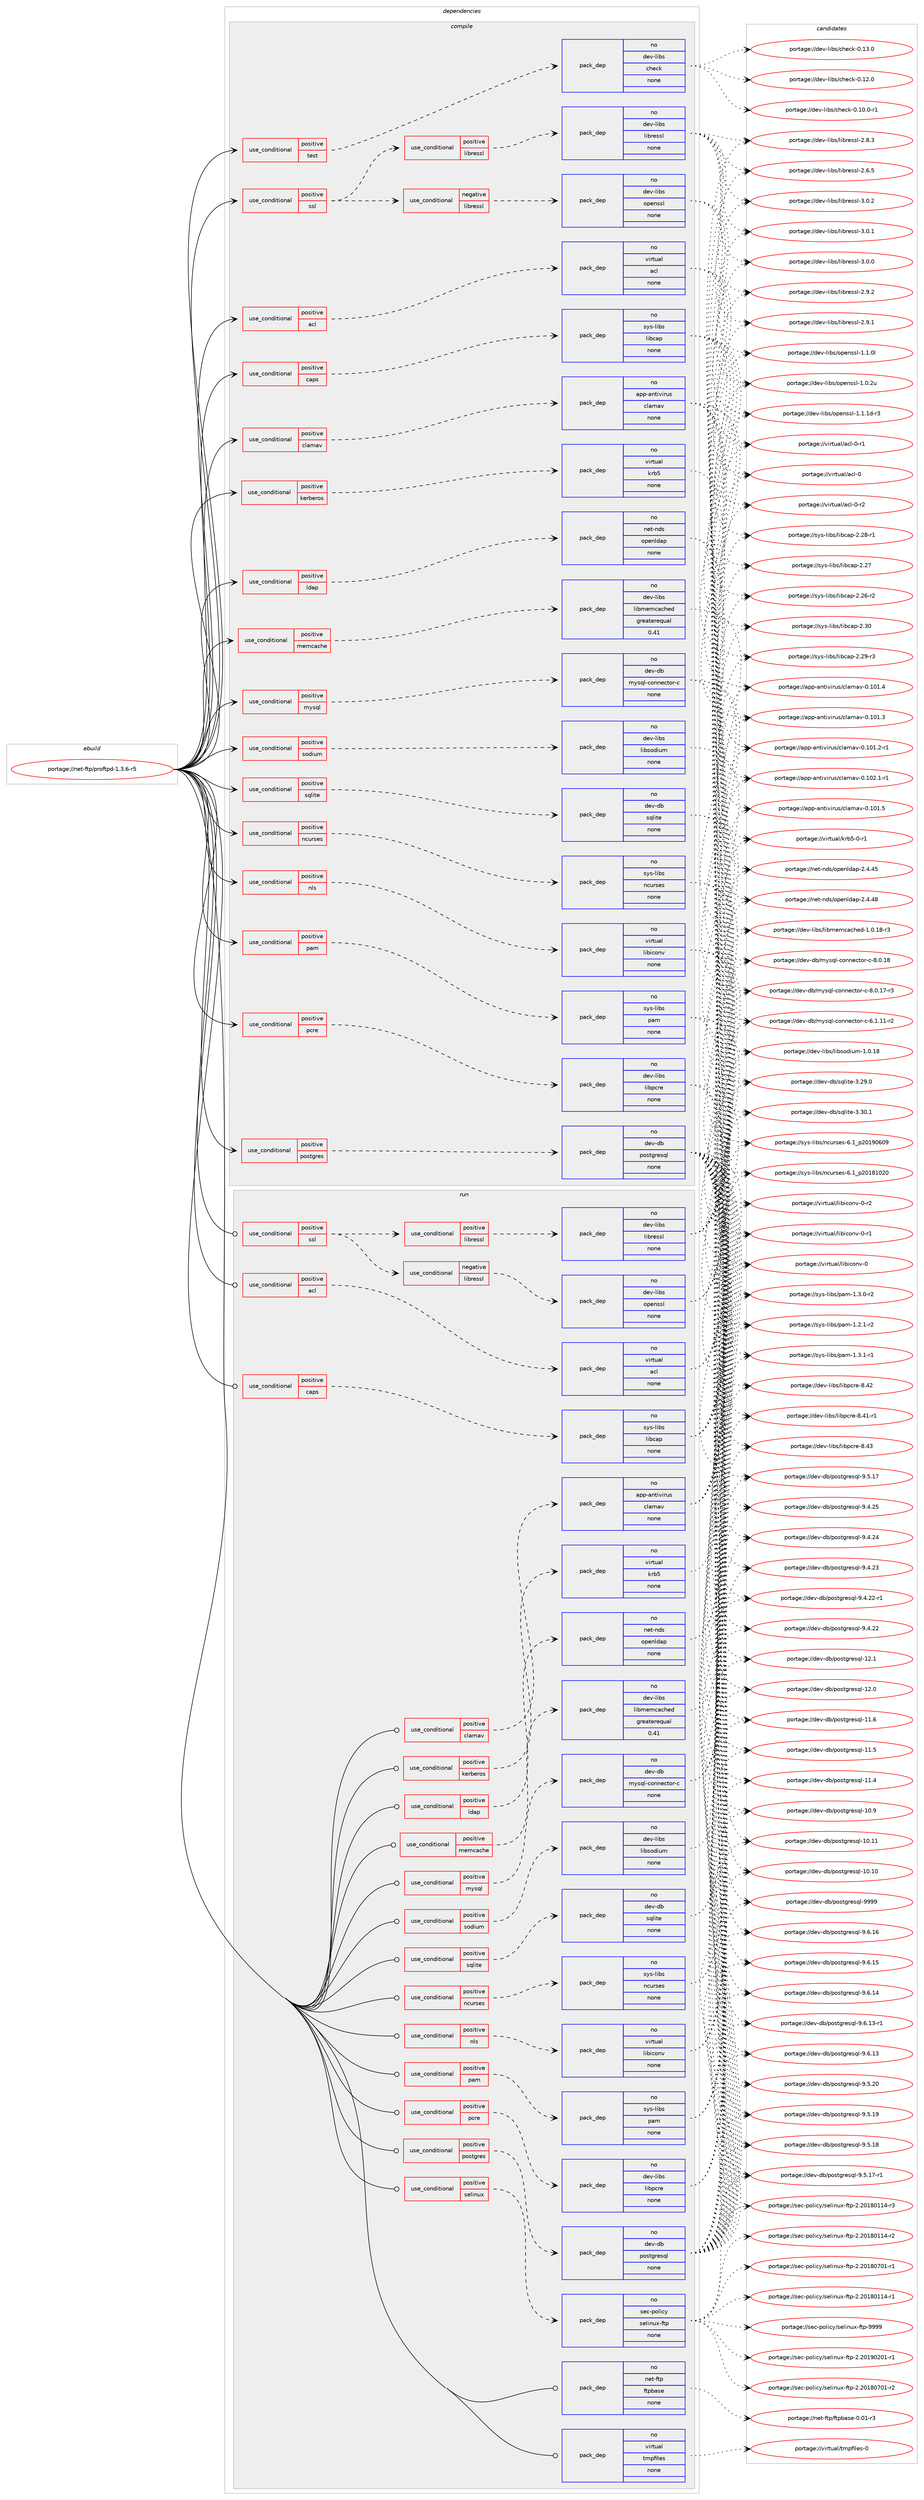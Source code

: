 digraph prolog {

# *************
# Graph options
# *************

newrank=true;
concentrate=true;
compound=true;
graph [rankdir=LR,fontname=Helvetica,fontsize=10,ranksep=1.5];#, ranksep=2.5, nodesep=0.2];
edge  [arrowhead=vee];
node  [fontname=Helvetica,fontsize=10];

# **********
# The ebuild
# **********

subgraph cluster_leftcol {
color=gray;
rank=same;
label=<<i>ebuild</i>>;
id [label="portage://net-ftp/proftpd-1.3.6-r5", color=red, width=4, href="../net-ftp/proftpd-1.3.6-r5.svg"];
}

# ****************
# The dependencies
# ****************

subgraph cluster_midcol {
color=gray;
label=<<i>dependencies</i>>;
subgraph cluster_compile {
fillcolor="#eeeeee";
style=filled;
label=<<i>compile</i>>;
subgraph cond32790 {
dependency156077 [label=<<TABLE BORDER="0" CELLBORDER="1" CELLSPACING="0" CELLPADDING="4"><TR><TD ROWSPAN="3" CELLPADDING="10">use_conditional</TD></TR><TR><TD>positive</TD></TR><TR><TD>acl</TD></TR></TABLE>>, shape=none, color=red];
subgraph pack120769 {
dependency156078 [label=<<TABLE BORDER="0" CELLBORDER="1" CELLSPACING="0" CELLPADDING="4" WIDTH="220"><TR><TD ROWSPAN="6" CELLPADDING="30">pack_dep</TD></TR><TR><TD WIDTH="110">no</TD></TR><TR><TD>virtual</TD></TR><TR><TD>acl</TD></TR><TR><TD>none</TD></TR><TR><TD></TD></TR></TABLE>>, shape=none, color=blue];
}
dependency156077:e -> dependency156078:w [weight=20,style="dashed",arrowhead="vee"];
}
id:e -> dependency156077:w [weight=20,style="solid",arrowhead="vee"];
subgraph cond32791 {
dependency156079 [label=<<TABLE BORDER="0" CELLBORDER="1" CELLSPACING="0" CELLPADDING="4"><TR><TD ROWSPAN="3" CELLPADDING="10">use_conditional</TD></TR><TR><TD>positive</TD></TR><TR><TD>caps</TD></TR></TABLE>>, shape=none, color=red];
subgraph pack120770 {
dependency156080 [label=<<TABLE BORDER="0" CELLBORDER="1" CELLSPACING="0" CELLPADDING="4" WIDTH="220"><TR><TD ROWSPAN="6" CELLPADDING="30">pack_dep</TD></TR><TR><TD WIDTH="110">no</TD></TR><TR><TD>sys-libs</TD></TR><TR><TD>libcap</TD></TR><TR><TD>none</TD></TR><TR><TD></TD></TR></TABLE>>, shape=none, color=blue];
}
dependency156079:e -> dependency156080:w [weight=20,style="dashed",arrowhead="vee"];
}
id:e -> dependency156079:w [weight=20,style="solid",arrowhead="vee"];
subgraph cond32792 {
dependency156081 [label=<<TABLE BORDER="0" CELLBORDER="1" CELLSPACING="0" CELLPADDING="4"><TR><TD ROWSPAN="3" CELLPADDING="10">use_conditional</TD></TR><TR><TD>positive</TD></TR><TR><TD>clamav</TD></TR></TABLE>>, shape=none, color=red];
subgraph pack120771 {
dependency156082 [label=<<TABLE BORDER="0" CELLBORDER="1" CELLSPACING="0" CELLPADDING="4" WIDTH="220"><TR><TD ROWSPAN="6" CELLPADDING="30">pack_dep</TD></TR><TR><TD WIDTH="110">no</TD></TR><TR><TD>app-antivirus</TD></TR><TR><TD>clamav</TD></TR><TR><TD>none</TD></TR><TR><TD></TD></TR></TABLE>>, shape=none, color=blue];
}
dependency156081:e -> dependency156082:w [weight=20,style="dashed",arrowhead="vee"];
}
id:e -> dependency156081:w [weight=20,style="solid",arrowhead="vee"];
subgraph cond32793 {
dependency156083 [label=<<TABLE BORDER="0" CELLBORDER="1" CELLSPACING="0" CELLPADDING="4"><TR><TD ROWSPAN="3" CELLPADDING="10">use_conditional</TD></TR><TR><TD>positive</TD></TR><TR><TD>kerberos</TD></TR></TABLE>>, shape=none, color=red];
subgraph pack120772 {
dependency156084 [label=<<TABLE BORDER="0" CELLBORDER="1" CELLSPACING="0" CELLPADDING="4" WIDTH="220"><TR><TD ROWSPAN="6" CELLPADDING="30">pack_dep</TD></TR><TR><TD WIDTH="110">no</TD></TR><TR><TD>virtual</TD></TR><TR><TD>krb5</TD></TR><TR><TD>none</TD></TR><TR><TD></TD></TR></TABLE>>, shape=none, color=blue];
}
dependency156083:e -> dependency156084:w [weight=20,style="dashed",arrowhead="vee"];
}
id:e -> dependency156083:w [weight=20,style="solid",arrowhead="vee"];
subgraph cond32794 {
dependency156085 [label=<<TABLE BORDER="0" CELLBORDER="1" CELLSPACING="0" CELLPADDING="4"><TR><TD ROWSPAN="3" CELLPADDING="10">use_conditional</TD></TR><TR><TD>positive</TD></TR><TR><TD>ldap</TD></TR></TABLE>>, shape=none, color=red];
subgraph pack120773 {
dependency156086 [label=<<TABLE BORDER="0" CELLBORDER="1" CELLSPACING="0" CELLPADDING="4" WIDTH="220"><TR><TD ROWSPAN="6" CELLPADDING="30">pack_dep</TD></TR><TR><TD WIDTH="110">no</TD></TR><TR><TD>net-nds</TD></TR><TR><TD>openldap</TD></TR><TR><TD>none</TD></TR><TR><TD></TD></TR></TABLE>>, shape=none, color=blue];
}
dependency156085:e -> dependency156086:w [weight=20,style="dashed",arrowhead="vee"];
}
id:e -> dependency156085:w [weight=20,style="solid",arrowhead="vee"];
subgraph cond32795 {
dependency156087 [label=<<TABLE BORDER="0" CELLBORDER="1" CELLSPACING="0" CELLPADDING="4"><TR><TD ROWSPAN="3" CELLPADDING="10">use_conditional</TD></TR><TR><TD>positive</TD></TR><TR><TD>memcache</TD></TR></TABLE>>, shape=none, color=red];
subgraph pack120774 {
dependency156088 [label=<<TABLE BORDER="0" CELLBORDER="1" CELLSPACING="0" CELLPADDING="4" WIDTH="220"><TR><TD ROWSPAN="6" CELLPADDING="30">pack_dep</TD></TR><TR><TD WIDTH="110">no</TD></TR><TR><TD>dev-libs</TD></TR><TR><TD>libmemcached</TD></TR><TR><TD>greaterequal</TD></TR><TR><TD>0.41</TD></TR></TABLE>>, shape=none, color=blue];
}
dependency156087:e -> dependency156088:w [weight=20,style="dashed",arrowhead="vee"];
}
id:e -> dependency156087:w [weight=20,style="solid",arrowhead="vee"];
subgraph cond32796 {
dependency156089 [label=<<TABLE BORDER="0" CELLBORDER="1" CELLSPACING="0" CELLPADDING="4"><TR><TD ROWSPAN="3" CELLPADDING="10">use_conditional</TD></TR><TR><TD>positive</TD></TR><TR><TD>mysql</TD></TR></TABLE>>, shape=none, color=red];
subgraph pack120775 {
dependency156090 [label=<<TABLE BORDER="0" CELLBORDER="1" CELLSPACING="0" CELLPADDING="4" WIDTH="220"><TR><TD ROWSPAN="6" CELLPADDING="30">pack_dep</TD></TR><TR><TD WIDTH="110">no</TD></TR><TR><TD>dev-db</TD></TR><TR><TD>mysql-connector-c</TD></TR><TR><TD>none</TD></TR><TR><TD></TD></TR></TABLE>>, shape=none, color=blue];
}
dependency156089:e -> dependency156090:w [weight=20,style="dashed",arrowhead="vee"];
}
id:e -> dependency156089:w [weight=20,style="solid",arrowhead="vee"];
subgraph cond32797 {
dependency156091 [label=<<TABLE BORDER="0" CELLBORDER="1" CELLSPACING="0" CELLPADDING="4"><TR><TD ROWSPAN="3" CELLPADDING="10">use_conditional</TD></TR><TR><TD>positive</TD></TR><TR><TD>ncurses</TD></TR></TABLE>>, shape=none, color=red];
subgraph pack120776 {
dependency156092 [label=<<TABLE BORDER="0" CELLBORDER="1" CELLSPACING="0" CELLPADDING="4" WIDTH="220"><TR><TD ROWSPAN="6" CELLPADDING="30">pack_dep</TD></TR><TR><TD WIDTH="110">no</TD></TR><TR><TD>sys-libs</TD></TR><TR><TD>ncurses</TD></TR><TR><TD>none</TD></TR><TR><TD></TD></TR></TABLE>>, shape=none, color=blue];
}
dependency156091:e -> dependency156092:w [weight=20,style="dashed",arrowhead="vee"];
}
id:e -> dependency156091:w [weight=20,style="solid",arrowhead="vee"];
subgraph cond32798 {
dependency156093 [label=<<TABLE BORDER="0" CELLBORDER="1" CELLSPACING="0" CELLPADDING="4"><TR><TD ROWSPAN="3" CELLPADDING="10">use_conditional</TD></TR><TR><TD>positive</TD></TR><TR><TD>nls</TD></TR></TABLE>>, shape=none, color=red];
subgraph pack120777 {
dependency156094 [label=<<TABLE BORDER="0" CELLBORDER="1" CELLSPACING="0" CELLPADDING="4" WIDTH="220"><TR><TD ROWSPAN="6" CELLPADDING="30">pack_dep</TD></TR><TR><TD WIDTH="110">no</TD></TR><TR><TD>virtual</TD></TR><TR><TD>libiconv</TD></TR><TR><TD>none</TD></TR><TR><TD></TD></TR></TABLE>>, shape=none, color=blue];
}
dependency156093:e -> dependency156094:w [weight=20,style="dashed",arrowhead="vee"];
}
id:e -> dependency156093:w [weight=20,style="solid",arrowhead="vee"];
subgraph cond32799 {
dependency156095 [label=<<TABLE BORDER="0" CELLBORDER="1" CELLSPACING="0" CELLPADDING="4"><TR><TD ROWSPAN="3" CELLPADDING="10">use_conditional</TD></TR><TR><TD>positive</TD></TR><TR><TD>pam</TD></TR></TABLE>>, shape=none, color=red];
subgraph pack120778 {
dependency156096 [label=<<TABLE BORDER="0" CELLBORDER="1" CELLSPACING="0" CELLPADDING="4" WIDTH="220"><TR><TD ROWSPAN="6" CELLPADDING="30">pack_dep</TD></TR><TR><TD WIDTH="110">no</TD></TR><TR><TD>sys-libs</TD></TR><TR><TD>pam</TD></TR><TR><TD>none</TD></TR><TR><TD></TD></TR></TABLE>>, shape=none, color=blue];
}
dependency156095:e -> dependency156096:w [weight=20,style="dashed",arrowhead="vee"];
}
id:e -> dependency156095:w [weight=20,style="solid",arrowhead="vee"];
subgraph cond32800 {
dependency156097 [label=<<TABLE BORDER="0" CELLBORDER="1" CELLSPACING="0" CELLPADDING="4"><TR><TD ROWSPAN="3" CELLPADDING="10">use_conditional</TD></TR><TR><TD>positive</TD></TR><TR><TD>pcre</TD></TR></TABLE>>, shape=none, color=red];
subgraph pack120779 {
dependency156098 [label=<<TABLE BORDER="0" CELLBORDER="1" CELLSPACING="0" CELLPADDING="4" WIDTH="220"><TR><TD ROWSPAN="6" CELLPADDING="30">pack_dep</TD></TR><TR><TD WIDTH="110">no</TD></TR><TR><TD>dev-libs</TD></TR><TR><TD>libpcre</TD></TR><TR><TD>none</TD></TR><TR><TD></TD></TR></TABLE>>, shape=none, color=blue];
}
dependency156097:e -> dependency156098:w [weight=20,style="dashed",arrowhead="vee"];
}
id:e -> dependency156097:w [weight=20,style="solid",arrowhead="vee"];
subgraph cond32801 {
dependency156099 [label=<<TABLE BORDER="0" CELLBORDER="1" CELLSPACING="0" CELLPADDING="4"><TR><TD ROWSPAN="3" CELLPADDING="10">use_conditional</TD></TR><TR><TD>positive</TD></TR><TR><TD>postgres</TD></TR></TABLE>>, shape=none, color=red];
subgraph pack120780 {
dependency156100 [label=<<TABLE BORDER="0" CELLBORDER="1" CELLSPACING="0" CELLPADDING="4" WIDTH="220"><TR><TD ROWSPAN="6" CELLPADDING="30">pack_dep</TD></TR><TR><TD WIDTH="110">no</TD></TR><TR><TD>dev-db</TD></TR><TR><TD>postgresql</TD></TR><TR><TD>none</TD></TR><TR><TD></TD></TR></TABLE>>, shape=none, color=blue];
}
dependency156099:e -> dependency156100:w [weight=20,style="dashed",arrowhead="vee"];
}
id:e -> dependency156099:w [weight=20,style="solid",arrowhead="vee"];
subgraph cond32802 {
dependency156101 [label=<<TABLE BORDER="0" CELLBORDER="1" CELLSPACING="0" CELLPADDING="4"><TR><TD ROWSPAN="3" CELLPADDING="10">use_conditional</TD></TR><TR><TD>positive</TD></TR><TR><TD>sodium</TD></TR></TABLE>>, shape=none, color=red];
subgraph pack120781 {
dependency156102 [label=<<TABLE BORDER="0" CELLBORDER="1" CELLSPACING="0" CELLPADDING="4" WIDTH="220"><TR><TD ROWSPAN="6" CELLPADDING="30">pack_dep</TD></TR><TR><TD WIDTH="110">no</TD></TR><TR><TD>dev-libs</TD></TR><TR><TD>libsodium</TD></TR><TR><TD>none</TD></TR><TR><TD></TD></TR></TABLE>>, shape=none, color=blue];
}
dependency156101:e -> dependency156102:w [weight=20,style="dashed",arrowhead="vee"];
}
id:e -> dependency156101:w [weight=20,style="solid",arrowhead="vee"];
subgraph cond32803 {
dependency156103 [label=<<TABLE BORDER="0" CELLBORDER="1" CELLSPACING="0" CELLPADDING="4"><TR><TD ROWSPAN="3" CELLPADDING="10">use_conditional</TD></TR><TR><TD>positive</TD></TR><TR><TD>sqlite</TD></TR></TABLE>>, shape=none, color=red];
subgraph pack120782 {
dependency156104 [label=<<TABLE BORDER="0" CELLBORDER="1" CELLSPACING="0" CELLPADDING="4" WIDTH="220"><TR><TD ROWSPAN="6" CELLPADDING="30">pack_dep</TD></TR><TR><TD WIDTH="110">no</TD></TR><TR><TD>dev-db</TD></TR><TR><TD>sqlite</TD></TR><TR><TD>none</TD></TR><TR><TD></TD></TR></TABLE>>, shape=none, color=blue];
}
dependency156103:e -> dependency156104:w [weight=20,style="dashed",arrowhead="vee"];
}
id:e -> dependency156103:w [weight=20,style="solid",arrowhead="vee"];
subgraph cond32804 {
dependency156105 [label=<<TABLE BORDER="0" CELLBORDER="1" CELLSPACING="0" CELLPADDING="4"><TR><TD ROWSPAN="3" CELLPADDING="10">use_conditional</TD></TR><TR><TD>positive</TD></TR><TR><TD>ssl</TD></TR></TABLE>>, shape=none, color=red];
subgraph cond32805 {
dependency156106 [label=<<TABLE BORDER="0" CELLBORDER="1" CELLSPACING="0" CELLPADDING="4"><TR><TD ROWSPAN="3" CELLPADDING="10">use_conditional</TD></TR><TR><TD>negative</TD></TR><TR><TD>libressl</TD></TR></TABLE>>, shape=none, color=red];
subgraph pack120783 {
dependency156107 [label=<<TABLE BORDER="0" CELLBORDER="1" CELLSPACING="0" CELLPADDING="4" WIDTH="220"><TR><TD ROWSPAN="6" CELLPADDING="30">pack_dep</TD></TR><TR><TD WIDTH="110">no</TD></TR><TR><TD>dev-libs</TD></TR><TR><TD>openssl</TD></TR><TR><TD>none</TD></TR><TR><TD></TD></TR></TABLE>>, shape=none, color=blue];
}
dependency156106:e -> dependency156107:w [weight=20,style="dashed",arrowhead="vee"];
}
dependency156105:e -> dependency156106:w [weight=20,style="dashed",arrowhead="vee"];
subgraph cond32806 {
dependency156108 [label=<<TABLE BORDER="0" CELLBORDER="1" CELLSPACING="0" CELLPADDING="4"><TR><TD ROWSPAN="3" CELLPADDING="10">use_conditional</TD></TR><TR><TD>positive</TD></TR><TR><TD>libressl</TD></TR></TABLE>>, shape=none, color=red];
subgraph pack120784 {
dependency156109 [label=<<TABLE BORDER="0" CELLBORDER="1" CELLSPACING="0" CELLPADDING="4" WIDTH="220"><TR><TD ROWSPAN="6" CELLPADDING="30">pack_dep</TD></TR><TR><TD WIDTH="110">no</TD></TR><TR><TD>dev-libs</TD></TR><TR><TD>libressl</TD></TR><TR><TD>none</TD></TR><TR><TD></TD></TR></TABLE>>, shape=none, color=blue];
}
dependency156108:e -> dependency156109:w [weight=20,style="dashed",arrowhead="vee"];
}
dependency156105:e -> dependency156108:w [weight=20,style="dashed",arrowhead="vee"];
}
id:e -> dependency156105:w [weight=20,style="solid",arrowhead="vee"];
subgraph cond32807 {
dependency156110 [label=<<TABLE BORDER="0" CELLBORDER="1" CELLSPACING="0" CELLPADDING="4"><TR><TD ROWSPAN="3" CELLPADDING="10">use_conditional</TD></TR><TR><TD>positive</TD></TR><TR><TD>test</TD></TR></TABLE>>, shape=none, color=red];
subgraph pack120785 {
dependency156111 [label=<<TABLE BORDER="0" CELLBORDER="1" CELLSPACING="0" CELLPADDING="4" WIDTH="220"><TR><TD ROWSPAN="6" CELLPADDING="30">pack_dep</TD></TR><TR><TD WIDTH="110">no</TD></TR><TR><TD>dev-libs</TD></TR><TR><TD>check</TD></TR><TR><TD>none</TD></TR><TR><TD></TD></TR></TABLE>>, shape=none, color=blue];
}
dependency156110:e -> dependency156111:w [weight=20,style="dashed",arrowhead="vee"];
}
id:e -> dependency156110:w [weight=20,style="solid",arrowhead="vee"];
}
subgraph cluster_compileandrun {
fillcolor="#eeeeee";
style=filled;
label=<<i>compile and run</i>>;
}
subgraph cluster_run {
fillcolor="#eeeeee";
style=filled;
label=<<i>run</i>>;
subgraph cond32808 {
dependency156112 [label=<<TABLE BORDER="0" CELLBORDER="1" CELLSPACING="0" CELLPADDING="4"><TR><TD ROWSPAN="3" CELLPADDING="10">use_conditional</TD></TR><TR><TD>positive</TD></TR><TR><TD>acl</TD></TR></TABLE>>, shape=none, color=red];
subgraph pack120786 {
dependency156113 [label=<<TABLE BORDER="0" CELLBORDER="1" CELLSPACING="0" CELLPADDING="4" WIDTH="220"><TR><TD ROWSPAN="6" CELLPADDING="30">pack_dep</TD></TR><TR><TD WIDTH="110">no</TD></TR><TR><TD>virtual</TD></TR><TR><TD>acl</TD></TR><TR><TD>none</TD></TR><TR><TD></TD></TR></TABLE>>, shape=none, color=blue];
}
dependency156112:e -> dependency156113:w [weight=20,style="dashed",arrowhead="vee"];
}
id:e -> dependency156112:w [weight=20,style="solid",arrowhead="odot"];
subgraph cond32809 {
dependency156114 [label=<<TABLE BORDER="0" CELLBORDER="1" CELLSPACING="0" CELLPADDING="4"><TR><TD ROWSPAN="3" CELLPADDING="10">use_conditional</TD></TR><TR><TD>positive</TD></TR><TR><TD>caps</TD></TR></TABLE>>, shape=none, color=red];
subgraph pack120787 {
dependency156115 [label=<<TABLE BORDER="0" CELLBORDER="1" CELLSPACING="0" CELLPADDING="4" WIDTH="220"><TR><TD ROWSPAN="6" CELLPADDING="30">pack_dep</TD></TR><TR><TD WIDTH="110">no</TD></TR><TR><TD>sys-libs</TD></TR><TR><TD>libcap</TD></TR><TR><TD>none</TD></TR><TR><TD></TD></TR></TABLE>>, shape=none, color=blue];
}
dependency156114:e -> dependency156115:w [weight=20,style="dashed",arrowhead="vee"];
}
id:e -> dependency156114:w [weight=20,style="solid",arrowhead="odot"];
subgraph cond32810 {
dependency156116 [label=<<TABLE BORDER="0" CELLBORDER="1" CELLSPACING="0" CELLPADDING="4"><TR><TD ROWSPAN="3" CELLPADDING="10">use_conditional</TD></TR><TR><TD>positive</TD></TR><TR><TD>clamav</TD></TR></TABLE>>, shape=none, color=red];
subgraph pack120788 {
dependency156117 [label=<<TABLE BORDER="0" CELLBORDER="1" CELLSPACING="0" CELLPADDING="4" WIDTH="220"><TR><TD ROWSPAN="6" CELLPADDING="30">pack_dep</TD></TR><TR><TD WIDTH="110">no</TD></TR><TR><TD>app-antivirus</TD></TR><TR><TD>clamav</TD></TR><TR><TD>none</TD></TR><TR><TD></TD></TR></TABLE>>, shape=none, color=blue];
}
dependency156116:e -> dependency156117:w [weight=20,style="dashed",arrowhead="vee"];
}
id:e -> dependency156116:w [weight=20,style="solid",arrowhead="odot"];
subgraph cond32811 {
dependency156118 [label=<<TABLE BORDER="0" CELLBORDER="1" CELLSPACING="0" CELLPADDING="4"><TR><TD ROWSPAN="3" CELLPADDING="10">use_conditional</TD></TR><TR><TD>positive</TD></TR><TR><TD>kerberos</TD></TR></TABLE>>, shape=none, color=red];
subgraph pack120789 {
dependency156119 [label=<<TABLE BORDER="0" CELLBORDER="1" CELLSPACING="0" CELLPADDING="4" WIDTH="220"><TR><TD ROWSPAN="6" CELLPADDING="30">pack_dep</TD></TR><TR><TD WIDTH="110">no</TD></TR><TR><TD>virtual</TD></TR><TR><TD>krb5</TD></TR><TR><TD>none</TD></TR><TR><TD></TD></TR></TABLE>>, shape=none, color=blue];
}
dependency156118:e -> dependency156119:w [weight=20,style="dashed",arrowhead="vee"];
}
id:e -> dependency156118:w [weight=20,style="solid",arrowhead="odot"];
subgraph cond32812 {
dependency156120 [label=<<TABLE BORDER="0" CELLBORDER="1" CELLSPACING="0" CELLPADDING="4"><TR><TD ROWSPAN="3" CELLPADDING="10">use_conditional</TD></TR><TR><TD>positive</TD></TR><TR><TD>ldap</TD></TR></TABLE>>, shape=none, color=red];
subgraph pack120790 {
dependency156121 [label=<<TABLE BORDER="0" CELLBORDER="1" CELLSPACING="0" CELLPADDING="4" WIDTH="220"><TR><TD ROWSPAN="6" CELLPADDING="30">pack_dep</TD></TR><TR><TD WIDTH="110">no</TD></TR><TR><TD>net-nds</TD></TR><TR><TD>openldap</TD></TR><TR><TD>none</TD></TR><TR><TD></TD></TR></TABLE>>, shape=none, color=blue];
}
dependency156120:e -> dependency156121:w [weight=20,style="dashed",arrowhead="vee"];
}
id:e -> dependency156120:w [weight=20,style="solid",arrowhead="odot"];
subgraph cond32813 {
dependency156122 [label=<<TABLE BORDER="0" CELLBORDER="1" CELLSPACING="0" CELLPADDING="4"><TR><TD ROWSPAN="3" CELLPADDING="10">use_conditional</TD></TR><TR><TD>positive</TD></TR><TR><TD>memcache</TD></TR></TABLE>>, shape=none, color=red];
subgraph pack120791 {
dependency156123 [label=<<TABLE BORDER="0" CELLBORDER="1" CELLSPACING="0" CELLPADDING="4" WIDTH="220"><TR><TD ROWSPAN="6" CELLPADDING="30">pack_dep</TD></TR><TR><TD WIDTH="110">no</TD></TR><TR><TD>dev-libs</TD></TR><TR><TD>libmemcached</TD></TR><TR><TD>greaterequal</TD></TR><TR><TD>0.41</TD></TR></TABLE>>, shape=none, color=blue];
}
dependency156122:e -> dependency156123:w [weight=20,style="dashed",arrowhead="vee"];
}
id:e -> dependency156122:w [weight=20,style="solid",arrowhead="odot"];
subgraph cond32814 {
dependency156124 [label=<<TABLE BORDER="0" CELLBORDER="1" CELLSPACING="0" CELLPADDING="4"><TR><TD ROWSPAN="3" CELLPADDING="10">use_conditional</TD></TR><TR><TD>positive</TD></TR><TR><TD>mysql</TD></TR></TABLE>>, shape=none, color=red];
subgraph pack120792 {
dependency156125 [label=<<TABLE BORDER="0" CELLBORDER="1" CELLSPACING="0" CELLPADDING="4" WIDTH="220"><TR><TD ROWSPAN="6" CELLPADDING="30">pack_dep</TD></TR><TR><TD WIDTH="110">no</TD></TR><TR><TD>dev-db</TD></TR><TR><TD>mysql-connector-c</TD></TR><TR><TD>none</TD></TR><TR><TD></TD></TR></TABLE>>, shape=none, color=blue];
}
dependency156124:e -> dependency156125:w [weight=20,style="dashed",arrowhead="vee"];
}
id:e -> dependency156124:w [weight=20,style="solid",arrowhead="odot"];
subgraph cond32815 {
dependency156126 [label=<<TABLE BORDER="0" CELLBORDER="1" CELLSPACING="0" CELLPADDING="4"><TR><TD ROWSPAN="3" CELLPADDING="10">use_conditional</TD></TR><TR><TD>positive</TD></TR><TR><TD>ncurses</TD></TR></TABLE>>, shape=none, color=red];
subgraph pack120793 {
dependency156127 [label=<<TABLE BORDER="0" CELLBORDER="1" CELLSPACING="0" CELLPADDING="4" WIDTH="220"><TR><TD ROWSPAN="6" CELLPADDING="30">pack_dep</TD></TR><TR><TD WIDTH="110">no</TD></TR><TR><TD>sys-libs</TD></TR><TR><TD>ncurses</TD></TR><TR><TD>none</TD></TR><TR><TD></TD></TR></TABLE>>, shape=none, color=blue];
}
dependency156126:e -> dependency156127:w [weight=20,style="dashed",arrowhead="vee"];
}
id:e -> dependency156126:w [weight=20,style="solid",arrowhead="odot"];
subgraph cond32816 {
dependency156128 [label=<<TABLE BORDER="0" CELLBORDER="1" CELLSPACING="0" CELLPADDING="4"><TR><TD ROWSPAN="3" CELLPADDING="10">use_conditional</TD></TR><TR><TD>positive</TD></TR><TR><TD>nls</TD></TR></TABLE>>, shape=none, color=red];
subgraph pack120794 {
dependency156129 [label=<<TABLE BORDER="0" CELLBORDER="1" CELLSPACING="0" CELLPADDING="4" WIDTH="220"><TR><TD ROWSPAN="6" CELLPADDING="30">pack_dep</TD></TR><TR><TD WIDTH="110">no</TD></TR><TR><TD>virtual</TD></TR><TR><TD>libiconv</TD></TR><TR><TD>none</TD></TR><TR><TD></TD></TR></TABLE>>, shape=none, color=blue];
}
dependency156128:e -> dependency156129:w [weight=20,style="dashed",arrowhead="vee"];
}
id:e -> dependency156128:w [weight=20,style="solid",arrowhead="odot"];
subgraph cond32817 {
dependency156130 [label=<<TABLE BORDER="0" CELLBORDER="1" CELLSPACING="0" CELLPADDING="4"><TR><TD ROWSPAN="3" CELLPADDING="10">use_conditional</TD></TR><TR><TD>positive</TD></TR><TR><TD>pam</TD></TR></TABLE>>, shape=none, color=red];
subgraph pack120795 {
dependency156131 [label=<<TABLE BORDER="0" CELLBORDER="1" CELLSPACING="0" CELLPADDING="4" WIDTH="220"><TR><TD ROWSPAN="6" CELLPADDING="30">pack_dep</TD></TR><TR><TD WIDTH="110">no</TD></TR><TR><TD>sys-libs</TD></TR><TR><TD>pam</TD></TR><TR><TD>none</TD></TR><TR><TD></TD></TR></TABLE>>, shape=none, color=blue];
}
dependency156130:e -> dependency156131:w [weight=20,style="dashed",arrowhead="vee"];
}
id:e -> dependency156130:w [weight=20,style="solid",arrowhead="odot"];
subgraph cond32818 {
dependency156132 [label=<<TABLE BORDER="0" CELLBORDER="1" CELLSPACING="0" CELLPADDING="4"><TR><TD ROWSPAN="3" CELLPADDING="10">use_conditional</TD></TR><TR><TD>positive</TD></TR><TR><TD>pcre</TD></TR></TABLE>>, shape=none, color=red];
subgraph pack120796 {
dependency156133 [label=<<TABLE BORDER="0" CELLBORDER="1" CELLSPACING="0" CELLPADDING="4" WIDTH="220"><TR><TD ROWSPAN="6" CELLPADDING="30">pack_dep</TD></TR><TR><TD WIDTH="110">no</TD></TR><TR><TD>dev-libs</TD></TR><TR><TD>libpcre</TD></TR><TR><TD>none</TD></TR><TR><TD></TD></TR></TABLE>>, shape=none, color=blue];
}
dependency156132:e -> dependency156133:w [weight=20,style="dashed",arrowhead="vee"];
}
id:e -> dependency156132:w [weight=20,style="solid",arrowhead="odot"];
subgraph cond32819 {
dependency156134 [label=<<TABLE BORDER="0" CELLBORDER="1" CELLSPACING="0" CELLPADDING="4"><TR><TD ROWSPAN="3" CELLPADDING="10">use_conditional</TD></TR><TR><TD>positive</TD></TR><TR><TD>postgres</TD></TR></TABLE>>, shape=none, color=red];
subgraph pack120797 {
dependency156135 [label=<<TABLE BORDER="0" CELLBORDER="1" CELLSPACING="0" CELLPADDING="4" WIDTH="220"><TR><TD ROWSPAN="6" CELLPADDING="30">pack_dep</TD></TR><TR><TD WIDTH="110">no</TD></TR><TR><TD>dev-db</TD></TR><TR><TD>postgresql</TD></TR><TR><TD>none</TD></TR><TR><TD></TD></TR></TABLE>>, shape=none, color=blue];
}
dependency156134:e -> dependency156135:w [weight=20,style="dashed",arrowhead="vee"];
}
id:e -> dependency156134:w [weight=20,style="solid",arrowhead="odot"];
subgraph cond32820 {
dependency156136 [label=<<TABLE BORDER="0" CELLBORDER="1" CELLSPACING="0" CELLPADDING="4"><TR><TD ROWSPAN="3" CELLPADDING="10">use_conditional</TD></TR><TR><TD>positive</TD></TR><TR><TD>selinux</TD></TR></TABLE>>, shape=none, color=red];
subgraph pack120798 {
dependency156137 [label=<<TABLE BORDER="0" CELLBORDER="1" CELLSPACING="0" CELLPADDING="4" WIDTH="220"><TR><TD ROWSPAN="6" CELLPADDING="30">pack_dep</TD></TR><TR><TD WIDTH="110">no</TD></TR><TR><TD>sec-policy</TD></TR><TR><TD>selinux-ftp</TD></TR><TR><TD>none</TD></TR><TR><TD></TD></TR></TABLE>>, shape=none, color=blue];
}
dependency156136:e -> dependency156137:w [weight=20,style="dashed",arrowhead="vee"];
}
id:e -> dependency156136:w [weight=20,style="solid",arrowhead="odot"];
subgraph cond32821 {
dependency156138 [label=<<TABLE BORDER="0" CELLBORDER="1" CELLSPACING="0" CELLPADDING="4"><TR><TD ROWSPAN="3" CELLPADDING="10">use_conditional</TD></TR><TR><TD>positive</TD></TR><TR><TD>sodium</TD></TR></TABLE>>, shape=none, color=red];
subgraph pack120799 {
dependency156139 [label=<<TABLE BORDER="0" CELLBORDER="1" CELLSPACING="0" CELLPADDING="4" WIDTH="220"><TR><TD ROWSPAN="6" CELLPADDING="30">pack_dep</TD></TR><TR><TD WIDTH="110">no</TD></TR><TR><TD>dev-libs</TD></TR><TR><TD>libsodium</TD></TR><TR><TD>none</TD></TR><TR><TD></TD></TR></TABLE>>, shape=none, color=blue];
}
dependency156138:e -> dependency156139:w [weight=20,style="dashed",arrowhead="vee"];
}
id:e -> dependency156138:w [weight=20,style="solid",arrowhead="odot"];
subgraph cond32822 {
dependency156140 [label=<<TABLE BORDER="0" CELLBORDER="1" CELLSPACING="0" CELLPADDING="4"><TR><TD ROWSPAN="3" CELLPADDING="10">use_conditional</TD></TR><TR><TD>positive</TD></TR><TR><TD>sqlite</TD></TR></TABLE>>, shape=none, color=red];
subgraph pack120800 {
dependency156141 [label=<<TABLE BORDER="0" CELLBORDER="1" CELLSPACING="0" CELLPADDING="4" WIDTH="220"><TR><TD ROWSPAN="6" CELLPADDING="30">pack_dep</TD></TR><TR><TD WIDTH="110">no</TD></TR><TR><TD>dev-db</TD></TR><TR><TD>sqlite</TD></TR><TR><TD>none</TD></TR><TR><TD></TD></TR></TABLE>>, shape=none, color=blue];
}
dependency156140:e -> dependency156141:w [weight=20,style="dashed",arrowhead="vee"];
}
id:e -> dependency156140:w [weight=20,style="solid",arrowhead="odot"];
subgraph cond32823 {
dependency156142 [label=<<TABLE BORDER="0" CELLBORDER="1" CELLSPACING="0" CELLPADDING="4"><TR><TD ROWSPAN="3" CELLPADDING="10">use_conditional</TD></TR><TR><TD>positive</TD></TR><TR><TD>ssl</TD></TR></TABLE>>, shape=none, color=red];
subgraph cond32824 {
dependency156143 [label=<<TABLE BORDER="0" CELLBORDER="1" CELLSPACING="0" CELLPADDING="4"><TR><TD ROWSPAN="3" CELLPADDING="10">use_conditional</TD></TR><TR><TD>negative</TD></TR><TR><TD>libressl</TD></TR></TABLE>>, shape=none, color=red];
subgraph pack120801 {
dependency156144 [label=<<TABLE BORDER="0" CELLBORDER="1" CELLSPACING="0" CELLPADDING="4" WIDTH="220"><TR><TD ROWSPAN="6" CELLPADDING="30">pack_dep</TD></TR><TR><TD WIDTH="110">no</TD></TR><TR><TD>dev-libs</TD></TR><TR><TD>openssl</TD></TR><TR><TD>none</TD></TR><TR><TD></TD></TR></TABLE>>, shape=none, color=blue];
}
dependency156143:e -> dependency156144:w [weight=20,style="dashed",arrowhead="vee"];
}
dependency156142:e -> dependency156143:w [weight=20,style="dashed",arrowhead="vee"];
subgraph cond32825 {
dependency156145 [label=<<TABLE BORDER="0" CELLBORDER="1" CELLSPACING="0" CELLPADDING="4"><TR><TD ROWSPAN="3" CELLPADDING="10">use_conditional</TD></TR><TR><TD>positive</TD></TR><TR><TD>libressl</TD></TR></TABLE>>, shape=none, color=red];
subgraph pack120802 {
dependency156146 [label=<<TABLE BORDER="0" CELLBORDER="1" CELLSPACING="0" CELLPADDING="4" WIDTH="220"><TR><TD ROWSPAN="6" CELLPADDING="30">pack_dep</TD></TR><TR><TD WIDTH="110">no</TD></TR><TR><TD>dev-libs</TD></TR><TR><TD>libressl</TD></TR><TR><TD>none</TD></TR><TR><TD></TD></TR></TABLE>>, shape=none, color=blue];
}
dependency156145:e -> dependency156146:w [weight=20,style="dashed",arrowhead="vee"];
}
dependency156142:e -> dependency156145:w [weight=20,style="dashed",arrowhead="vee"];
}
id:e -> dependency156142:w [weight=20,style="solid",arrowhead="odot"];
subgraph pack120803 {
dependency156147 [label=<<TABLE BORDER="0" CELLBORDER="1" CELLSPACING="0" CELLPADDING="4" WIDTH="220"><TR><TD ROWSPAN="6" CELLPADDING="30">pack_dep</TD></TR><TR><TD WIDTH="110">no</TD></TR><TR><TD>net-ftp</TD></TR><TR><TD>ftpbase</TD></TR><TR><TD>none</TD></TR><TR><TD></TD></TR></TABLE>>, shape=none, color=blue];
}
id:e -> dependency156147:w [weight=20,style="solid",arrowhead="odot"];
subgraph pack120804 {
dependency156148 [label=<<TABLE BORDER="0" CELLBORDER="1" CELLSPACING="0" CELLPADDING="4" WIDTH="220"><TR><TD ROWSPAN="6" CELLPADDING="30">pack_dep</TD></TR><TR><TD WIDTH="110">no</TD></TR><TR><TD>virtual</TD></TR><TR><TD>tmpfiles</TD></TR><TR><TD>none</TD></TR><TR><TD></TD></TR></TABLE>>, shape=none, color=blue];
}
id:e -> dependency156148:w [weight=20,style="solid",arrowhead="odot"];
}
}

# **************
# The candidates
# **************

subgraph cluster_choices {
rank=same;
color=gray;
label=<<i>candidates</i>>;

subgraph choice120769 {
color=black;
nodesep=1;
choice1181051141161179710847979910845484511450 [label="portage://virtual/acl-0-r2", color=red, width=4,href="../virtual/acl-0-r2.svg"];
choice1181051141161179710847979910845484511449 [label="portage://virtual/acl-0-r1", color=red, width=4,href="../virtual/acl-0-r1.svg"];
choice118105114116117971084797991084548 [label="portage://virtual/acl-0", color=red, width=4,href="../virtual/acl-0.svg"];
dependency156078:e -> choice1181051141161179710847979910845484511450:w [style=dotted,weight="100"];
dependency156078:e -> choice1181051141161179710847979910845484511449:w [style=dotted,weight="100"];
dependency156078:e -> choice118105114116117971084797991084548:w [style=dotted,weight="100"];
}
subgraph choice120770 {
color=black;
nodesep=1;
choice1151211154510810598115471081059899971124550465148 [label="portage://sys-libs/libcap-2.30", color=red, width=4,href="../sys-libs/libcap-2.30.svg"];
choice11512111545108105981154710810598999711245504650574511451 [label="portage://sys-libs/libcap-2.29-r3", color=red, width=4,href="../sys-libs/libcap-2.29-r3.svg"];
choice11512111545108105981154710810598999711245504650564511449 [label="portage://sys-libs/libcap-2.28-r1", color=red, width=4,href="../sys-libs/libcap-2.28-r1.svg"];
choice1151211154510810598115471081059899971124550465055 [label="portage://sys-libs/libcap-2.27", color=red, width=4,href="../sys-libs/libcap-2.27.svg"];
choice11512111545108105981154710810598999711245504650544511450 [label="portage://sys-libs/libcap-2.26-r2", color=red, width=4,href="../sys-libs/libcap-2.26-r2.svg"];
dependency156080:e -> choice1151211154510810598115471081059899971124550465148:w [style=dotted,weight="100"];
dependency156080:e -> choice11512111545108105981154710810598999711245504650574511451:w [style=dotted,weight="100"];
dependency156080:e -> choice11512111545108105981154710810598999711245504650564511449:w [style=dotted,weight="100"];
dependency156080:e -> choice1151211154510810598115471081059899971124550465055:w [style=dotted,weight="100"];
dependency156080:e -> choice11512111545108105981154710810598999711245504650544511450:w [style=dotted,weight="100"];
}
subgraph choice120771 {
color=black;
nodesep=1;
choice9711211245971101161051181051141171154799108971099711845484649485046494511449 [label="portage://app-antivirus/clamav-0.102.1-r1", color=red, width=4,href="../app-antivirus/clamav-0.102.1-r1.svg"];
choice971121124597110116105118105114117115479910897109971184548464948494653 [label="portage://app-antivirus/clamav-0.101.5", color=red, width=4,href="../app-antivirus/clamav-0.101.5.svg"];
choice971121124597110116105118105114117115479910897109971184548464948494652 [label="portage://app-antivirus/clamav-0.101.4", color=red, width=4,href="../app-antivirus/clamav-0.101.4.svg"];
choice971121124597110116105118105114117115479910897109971184548464948494651 [label="portage://app-antivirus/clamav-0.101.3", color=red, width=4,href="../app-antivirus/clamav-0.101.3.svg"];
choice9711211245971101161051181051141171154799108971099711845484649484946504511449 [label="portage://app-antivirus/clamav-0.101.2-r1", color=red, width=4,href="../app-antivirus/clamav-0.101.2-r1.svg"];
dependency156082:e -> choice9711211245971101161051181051141171154799108971099711845484649485046494511449:w [style=dotted,weight="100"];
dependency156082:e -> choice971121124597110116105118105114117115479910897109971184548464948494653:w [style=dotted,weight="100"];
dependency156082:e -> choice971121124597110116105118105114117115479910897109971184548464948494652:w [style=dotted,weight="100"];
dependency156082:e -> choice971121124597110116105118105114117115479910897109971184548464948494651:w [style=dotted,weight="100"];
dependency156082:e -> choice9711211245971101161051181051141171154799108971099711845484649484946504511449:w [style=dotted,weight="100"];
}
subgraph choice120772 {
color=black;
nodesep=1;
choice1181051141161179710847107114985345484511449 [label="portage://virtual/krb5-0-r1", color=red, width=4,href="../virtual/krb5-0-r1.svg"];
dependency156084:e -> choice1181051141161179710847107114985345484511449:w [style=dotted,weight="100"];
}
subgraph choice120773 {
color=black;
nodesep=1;
choice11010111645110100115471111121011101081009711245504652465256 [label="portage://net-nds/openldap-2.4.48", color=red, width=4,href="../net-nds/openldap-2.4.48.svg"];
choice11010111645110100115471111121011101081009711245504652465253 [label="portage://net-nds/openldap-2.4.45", color=red, width=4,href="../net-nds/openldap-2.4.45.svg"];
dependency156086:e -> choice11010111645110100115471111121011101081009711245504652465256:w [style=dotted,weight="100"];
dependency156086:e -> choice11010111645110100115471111121011101081009711245504652465253:w [style=dotted,weight="100"];
}
subgraph choice120774 {
color=black;
nodesep=1;
choice10010111845108105981154710810598109101109999799104101100454946484649564511451 [label="portage://dev-libs/libmemcached-1.0.18-r3", color=red, width=4,href="../dev-libs/libmemcached-1.0.18-r3.svg"];
dependency156088:e -> choice10010111845108105981154710810598109101109999799104101100454946484649564511451:w [style=dotted,weight="100"];
}
subgraph choice120775 {
color=black;
nodesep=1;
choice100101118451009847109121115113108459911111011010199116111114459945564648464956 [label="portage://dev-db/mysql-connector-c-8.0.18", color=red, width=4,href="../dev-db/mysql-connector-c-8.0.18.svg"];
choice1001011184510098471091211151131084599111110110101991161111144599455646484649554511451 [label="portage://dev-db/mysql-connector-c-8.0.17-r3", color=red, width=4,href="../dev-db/mysql-connector-c-8.0.17-r3.svg"];
choice1001011184510098471091211151131084599111110110101991161111144599455446494649494511450 [label="portage://dev-db/mysql-connector-c-6.1.11-r2", color=red, width=4,href="../dev-db/mysql-connector-c-6.1.11-r2.svg"];
dependency156090:e -> choice100101118451009847109121115113108459911111011010199116111114459945564648464956:w [style=dotted,weight="100"];
dependency156090:e -> choice1001011184510098471091211151131084599111110110101991161111144599455646484649554511451:w [style=dotted,weight="100"];
dependency156090:e -> choice1001011184510098471091211151131084599111110110101991161111144599455446494649494511450:w [style=dotted,weight="100"];
}
subgraph choice120776 {
color=black;
nodesep=1;
choice1151211154510810598115471109911711411510111545544649951125048495748544857 [label="portage://sys-libs/ncurses-6.1_p20190609", color=red, width=4,href="../sys-libs/ncurses-6.1_p20190609.svg"];
choice1151211154510810598115471109911711411510111545544649951125048495649485048 [label="portage://sys-libs/ncurses-6.1_p20181020", color=red, width=4,href="../sys-libs/ncurses-6.1_p20181020.svg"];
dependency156092:e -> choice1151211154510810598115471109911711411510111545544649951125048495748544857:w [style=dotted,weight="100"];
dependency156092:e -> choice1151211154510810598115471109911711411510111545544649951125048495649485048:w [style=dotted,weight="100"];
}
subgraph choice120777 {
color=black;
nodesep=1;
choice1181051141161179710847108105981059911111011845484511450 [label="portage://virtual/libiconv-0-r2", color=red, width=4,href="../virtual/libiconv-0-r2.svg"];
choice1181051141161179710847108105981059911111011845484511449 [label="portage://virtual/libiconv-0-r1", color=red, width=4,href="../virtual/libiconv-0-r1.svg"];
choice118105114116117971084710810598105991111101184548 [label="portage://virtual/libiconv-0", color=red, width=4,href="../virtual/libiconv-0.svg"];
dependency156094:e -> choice1181051141161179710847108105981059911111011845484511450:w [style=dotted,weight="100"];
dependency156094:e -> choice1181051141161179710847108105981059911111011845484511449:w [style=dotted,weight="100"];
dependency156094:e -> choice118105114116117971084710810598105991111101184548:w [style=dotted,weight="100"];
}
subgraph choice120778 {
color=black;
nodesep=1;
choice115121115451081059811547112971094549465146494511449 [label="portage://sys-libs/pam-1.3.1-r1", color=red, width=4,href="../sys-libs/pam-1.3.1-r1.svg"];
choice115121115451081059811547112971094549465146484511450 [label="portage://sys-libs/pam-1.3.0-r2", color=red, width=4,href="../sys-libs/pam-1.3.0-r2.svg"];
choice115121115451081059811547112971094549465046494511450 [label="portage://sys-libs/pam-1.2.1-r2", color=red, width=4,href="../sys-libs/pam-1.2.1-r2.svg"];
dependency156096:e -> choice115121115451081059811547112971094549465146494511449:w [style=dotted,weight="100"];
dependency156096:e -> choice115121115451081059811547112971094549465146484511450:w [style=dotted,weight="100"];
dependency156096:e -> choice115121115451081059811547112971094549465046494511450:w [style=dotted,weight="100"];
}
subgraph choice120779 {
color=black;
nodesep=1;
choice10010111845108105981154710810598112991141014556465251 [label="portage://dev-libs/libpcre-8.43", color=red, width=4,href="../dev-libs/libpcre-8.43.svg"];
choice10010111845108105981154710810598112991141014556465250 [label="portage://dev-libs/libpcre-8.42", color=red, width=4,href="../dev-libs/libpcre-8.42.svg"];
choice100101118451081059811547108105981129911410145564652494511449 [label="portage://dev-libs/libpcre-8.41-r1", color=red, width=4,href="../dev-libs/libpcre-8.41-r1.svg"];
dependency156098:e -> choice10010111845108105981154710810598112991141014556465251:w [style=dotted,weight="100"];
dependency156098:e -> choice10010111845108105981154710810598112991141014556465250:w [style=dotted,weight="100"];
dependency156098:e -> choice100101118451081059811547108105981129911410145564652494511449:w [style=dotted,weight="100"];
}
subgraph choice120780 {
color=black;
nodesep=1;
choice1001011184510098471121111151161031141011151131084557575757 [label="portage://dev-db/postgresql-9999", color=red, width=4,href="../dev-db/postgresql-9999.svg"];
choice10010111845100984711211111511610311410111511310845574654464954 [label="portage://dev-db/postgresql-9.6.16", color=red, width=4,href="../dev-db/postgresql-9.6.16.svg"];
choice10010111845100984711211111511610311410111511310845574654464953 [label="portage://dev-db/postgresql-9.6.15", color=red, width=4,href="../dev-db/postgresql-9.6.15.svg"];
choice10010111845100984711211111511610311410111511310845574654464952 [label="portage://dev-db/postgresql-9.6.14", color=red, width=4,href="../dev-db/postgresql-9.6.14.svg"];
choice100101118451009847112111115116103114101115113108455746544649514511449 [label="portage://dev-db/postgresql-9.6.13-r1", color=red, width=4,href="../dev-db/postgresql-9.6.13-r1.svg"];
choice10010111845100984711211111511610311410111511310845574654464951 [label="portage://dev-db/postgresql-9.6.13", color=red, width=4,href="../dev-db/postgresql-9.6.13.svg"];
choice10010111845100984711211111511610311410111511310845574653465048 [label="portage://dev-db/postgresql-9.5.20", color=red, width=4,href="../dev-db/postgresql-9.5.20.svg"];
choice10010111845100984711211111511610311410111511310845574653464957 [label="portage://dev-db/postgresql-9.5.19", color=red, width=4,href="../dev-db/postgresql-9.5.19.svg"];
choice10010111845100984711211111511610311410111511310845574653464956 [label="portage://dev-db/postgresql-9.5.18", color=red, width=4,href="../dev-db/postgresql-9.5.18.svg"];
choice100101118451009847112111115116103114101115113108455746534649554511449 [label="portage://dev-db/postgresql-9.5.17-r1", color=red, width=4,href="../dev-db/postgresql-9.5.17-r1.svg"];
choice10010111845100984711211111511610311410111511310845574653464955 [label="portage://dev-db/postgresql-9.5.17", color=red, width=4,href="../dev-db/postgresql-9.5.17.svg"];
choice10010111845100984711211111511610311410111511310845574652465053 [label="portage://dev-db/postgresql-9.4.25", color=red, width=4,href="../dev-db/postgresql-9.4.25.svg"];
choice10010111845100984711211111511610311410111511310845574652465052 [label="portage://dev-db/postgresql-9.4.24", color=red, width=4,href="../dev-db/postgresql-9.4.24.svg"];
choice10010111845100984711211111511610311410111511310845574652465051 [label="portage://dev-db/postgresql-9.4.23", color=red, width=4,href="../dev-db/postgresql-9.4.23.svg"];
choice100101118451009847112111115116103114101115113108455746524650504511449 [label="portage://dev-db/postgresql-9.4.22-r1", color=red, width=4,href="../dev-db/postgresql-9.4.22-r1.svg"];
choice10010111845100984711211111511610311410111511310845574652465050 [label="portage://dev-db/postgresql-9.4.22", color=red, width=4,href="../dev-db/postgresql-9.4.22.svg"];
choice1001011184510098471121111151161031141011151131084549504649 [label="portage://dev-db/postgresql-12.1", color=red, width=4,href="../dev-db/postgresql-12.1.svg"];
choice1001011184510098471121111151161031141011151131084549504648 [label="portage://dev-db/postgresql-12.0", color=red, width=4,href="../dev-db/postgresql-12.0.svg"];
choice1001011184510098471121111151161031141011151131084549494654 [label="portage://dev-db/postgresql-11.6", color=red, width=4,href="../dev-db/postgresql-11.6.svg"];
choice1001011184510098471121111151161031141011151131084549494653 [label="portage://dev-db/postgresql-11.5", color=red, width=4,href="../dev-db/postgresql-11.5.svg"];
choice1001011184510098471121111151161031141011151131084549494652 [label="portage://dev-db/postgresql-11.4", color=red, width=4,href="../dev-db/postgresql-11.4.svg"];
choice1001011184510098471121111151161031141011151131084549484657 [label="portage://dev-db/postgresql-10.9", color=red, width=4,href="../dev-db/postgresql-10.9.svg"];
choice100101118451009847112111115116103114101115113108454948464949 [label="portage://dev-db/postgresql-10.11", color=red, width=4,href="../dev-db/postgresql-10.11.svg"];
choice100101118451009847112111115116103114101115113108454948464948 [label="portage://dev-db/postgresql-10.10", color=red, width=4,href="../dev-db/postgresql-10.10.svg"];
dependency156100:e -> choice1001011184510098471121111151161031141011151131084557575757:w [style=dotted,weight="100"];
dependency156100:e -> choice10010111845100984711211111511610311410111511310845574654464954:w [style=dotted,weight="100"];
dependency156100:e -> choice10010111845100984711211111511610311410111511310845574654464953:w [style=dotted,weight="100"];
dependency156100:e -> choice10010111845100984711211111511610311410111511310845574654464952:w [style=dotted,weight="100"];
dependency156100:e -> choice100101118451009847112111115116103114101115113108455746544649514511449:w [style=dotted,weight="100"];
dependency156100:e -> choice10010111845100984711211111511610311410111511310845574654464951:w [style=dotted,weight="100"];
dependency156100:e -> choice10010111845100984711211111511610311410111511310845574653465048:w [style=dotted,weight="100"];
dependency156100:e -> choice10010111845100984711211111511610311410111511310845574653464957:w [style=dotted,weight="100"];
dependency156100:e -> choice10010111845100984711211111511610311410111511310845574653464956:w [style=dotted,weight="100"];
dependency156100:e -> choice100101118451009847112111115116103114101115113108455746534649554511449:w [style=dotted,weight="100"];
dependency156100:e -> choice10010111845100984711211111511610311410111511310845574653464955:w [style=dotted,weight="100"];
dependency156100:e -> choice10010111845100984711211111511610311410111511310845574652465053:w [style=dotted,weight="100"];
dependency156100:e -> choice10010111845100984711211111511610311410111511310845574652465052:w [style=dotted,weight="100"];
dependency156100:e -> choice10010111845100984711211111511610311410111511310845574652465051:w [style=dotted,weight="100"];
dependency156100:e -> choice100101118451009847112111115116103114101115113108455746524650504511449:w [style=dotted,weight="100"];
dependency156100:e -> choice10010111845100984711211111511610311410111511310845574652465050:w [style=dotted,weight="100"];
dependency156100:e -> choice1001011184510098471121111151161031141011151131084549504649:w [style=dotted,weight="100"];
dependency156100:e -> choice1001011184510098471121111151161031141011151131084549504648:w [style=dotted,weight="100"];
dependency156100:e -> choice1001011184510098471121111151161031141011151131084549494654:w [style=dotted,weight="100"];
dependency156100:e -> choice1001011184510098471121111151161031141011151131084549494653:w [style=dotted,weight="100"];
dependency156100:e -> choice1001011184510098471121111151161031141011151131084549494652:w [style=dotted,weight="100"];
dependency156100:e -> choice1001011184510098471121111151161031141011151131084549484657:w [style=dotted,weight="100"];
dependency156100:e -> choice100101118451009847112111115116103114101115113108454948464949:w [style=dotted,weight="100"];
dependency156100:e -> choice100101118451009847112111115116103114101115113108454948464948:w [style=dotted,weight="100"];
}
subgraph choice120781 {
color=black;
nodesep=1;
choice1001011184510810598115471081059811511110010511710945494648464956 [label="portage://dev-libs/libsodium-1.0.18", color=red, width=4,href="../dev-libs/libsodium-1.0.18.svg"];
dependency156102:e -> choice1001011184510810598115471081059811511110010511710945494648464956:w [style=dotted,weight="100"];
}
subgraph choice120782 {
color=black;
nodesep=1;
choice10010111845100984711511310810511610145514651484649 [label="portage://dev-db/sqlite-3.30.1", color=red, width=4,href="../dev-db/sqlite-3.30.1.svg"];
choice10010111845100984711511310810511610145514650574648 [label="portage://dev-db/sqlite-3.29.0", color=red, width=4,href="../dev-db/sqlite-3.29.0.svg"];
dependency156104:e -> choice10010111845100984711511310810511610145514651484649:w [style=dotted,weight="100"];
dependency156104:e -> choice10010111845100984711511310810511610145514650574648:w [style=dotted,weight="100"];
}
subgraph choice120783 {
color=black;
nodesep=1;
choice1001011184510810598115471111121011101151151084549464946491004511451 [label="portage://dev-libs/openssl-1.1.1d-r3", color=red, width=4,href="../dev-libs/openssl-1.1.1d-r3.svg"];
choice100101118451081059811547111112101110115115108454946494648108 [label="portage://dev-libs/openssl-1.1.0l", color=red, width=4,href="../dev-libs/openssl-1.1.0l.svg"];
choice100101118451081059811547111112101110115115108454946484650117 [label="portage://dev-libs/openssl-1.0.2u", color=red, width=4,href="../dev-libs/openssl-1.0.2u.svg"];
dependency156107:e -> choice1001011184510810598115471111121011101151151084549464946491004511451:w [style=dotted,weight="100"];
dependency156107:e -> choice100101118451081059811547111112101110115115108454946494648108:w [style=dotted,weight="100"];
dependency156107:e -> choice100101118451081059811547111112101110115115108454946484650117:w [style=dotted,weight="100"];
}
subgraph choice120784 {
color=black;
nodesep=1;
choice10010111845108105981154710810598114101115115108455146484650 [label="portage://dev-libs/libressl-3.0.2", color=red, width=4,href="../dev-libs/libressl-3.0.2.svg"];
choice10010111845108105981154710810598114101115115108455146484649 [label="portage://dev-libs/libressl-3.0.1", color=red, width=4,href="../dev-libs/libressl-3.0.1.svg"];
choice10010111845108105981154710810598114101115115108455146484648 [label="portage://dev-libs/libressl-3.0.0", color=red, width=4,href="../dev-libs/libressl-3.0.0.svg"];
choice10010111845108105981154710810598114101115115108455046574650 [label="portage://dev-libs/libressl-2.9.2", color=red, width=4,href="../dev-libs/libressl-2.9.2.svg"];
choice10010111845108105981154710810598114101115115108455046574649 [label="portage://dev-libs/libressl-2.9.1", color=red, width=4,href="../dev-libs/libressl-2.9.1.svg"];
choice10010111845108105981154710810598114101115115108455046564651 [label="portage://dev-libs/libressl-2.8.3", color=red, width=4,href="../dev-libs/libressl-2.8.3.svg"];
choice10010111845108105981154710810598114101115115108455046544653 [label="portage://dev-libs/libressl-2.6.5", color=red, width=4,href="../dev-libs/libressl-2.6.5.svg"];
dependency156109:e -> choice10010111845108105981154710810598114101115115108455146484650:w [style=dotted,weight="100"];
dependency156109:e -> choice10010111845108105981154710810598114101115115108455146484649:w [style=dotted,weight="100"];
dependency156109:e -> choice10010111845108105981154710810598114101115115108455146484648:w [style=dotted,weight="100"];
dependency156109:e -> choice10010111845108105981154710810598114101115115108455046574650:w [style=dotted,weight="100"];
dependency156109:e -> choice10010111845108105981154710810598114101115115108455046574649:w [style=dotted,weight="100"];
dependency156109:e -> choice10010111845108105981154710810598114101115115108455046564651:w [style=dotted,weight="100"];
dependency156109:e -> choice10010111845108105981154710810598114101115115108455046544653:w [style=dotted,weight="100"];
}
subgraph choice120785 {
color=black;
nodesep=1;
choice100101118451081059811547991041019910745484649514648 [label="portage://dev-libs/check-0.13.0", color=red, width=4,href="../dev-libs/check-0.13.0.svg"];
choice100101118451081059811547991041019910745484649504648 [label="portage://dev-libs/check-0.12.0", color=red, width=4,href="../dev-libs/check-0.12.0.svg"];
choice1001011184510810598115479910410199107454846494846484511449 [label="portage://dev-libs/check-0.10.0-r1", color=red, width=4,href="../dev-libs/check-0.10.0-r1.svg"];
dependency156111:e -> choice100101118451081059811547991041019910745484649514648:w [style=dotted,weight="100"];
dependency156111:e -> choice100101118451081059811547991041019910745484649504648:w [style=dotted,weight="100"];
dependency156111:e -> choice1001011184510810598115479910410199107454846494846484511449:w [style=dotted,weight="100"];
}
subgraph choice120786 {
color=black;
nodesep=1;
choice1181051141161179710847979910845484511450 [label="portage://virtual/acl-0-r2", color=red, width=4,href="../virtual/acl-0-r2.svg"];
choice1181051141161179710847979910845484511449 [label="portage://virtual/acl-0-r1", color=red, width=4,href="../virtual/acl-0-r1.svg"];
choice118105114116117971084797991084548 [label="portage://virtual/acl-0", color=red, width=4,href="../virtual/acl-0.svg"];
dependency156113:e -> choice1181051141161179710847979910845484511450:w [style=dotted,weight="100"];
dependency156113:e -> choice1181051141161179710847979910845484511449:w [style=dotted,weight="100"];
dependency156113:e -> choice118105114116117971084797991084548:w [style=dotted,weight="100"];
}
subgraph choice120787 {
color=black;
nodesep=1;
choice1151211154510810598115471081059899971124550465148 [label="portage://sys-libs/libcap-2.30", color=red, width=4,href="../sys-libs/libcap-2.30.svg"];
choice11512111545108105981154710810598999711245504650574511451 [label="portage://sys-libs/libcap-2.29-r3", color=red, width=4,href="../sys-libs/libcap-2.29-r3.svg"];
choice11512111545108105981154710810598999711245504650564511449 [label="portage://sys-libs/libcap-2.28-r1", color=red, width=4,href="../sys-libs/libcap-2.28-r1.svg"];
choice1151211154510810598115471081059899971124550465055 [label="portage://sys-libs/libcap-2.27", color=red, width=4,href="../sys-libs/libcap-2.27.svg"];
choice11512111545108105981154710810598999711245504650544511450 [label="portage://sys-libs/libcap-2.26-r2", color=red, width=4,href="../sys-libs/libcap-2.26-r2.svg"];
dependency156115:e -> choice1151211154510810598115471081059899971124550465148:w [style=dotted,weight="100"];
dependency156115:e -> choice11512111545108105981154710810598999711245504650574511451:w [style=dotted,weight="100"];
dependency156115:e -> choice11512111545108105981154710810598999711245504650564511449:w [style=dotted,weight="100"];
dependency156115:e -> choice1151211154510810598115471081059899971124550465055:w [style=dotted,weight="100"];
dependency156115:e -> choice11512111545108105981154710810598999711245504650544511450:w [style=dotted,weight="100"];
}
subgraph choice120788 {
color=black;
nodesep=1;
choice9711211245971101161051181051141171154799108971099711845484649485046494511449 [label="portage://app-antivirus/clamav-0.102.1-r1", color=red, width=4,href="../app-antivirus/clamav-0.102.1-r1.svg"];
choice971121124597110116105118105114117115479910897109971184548464948494653 [label="portage://app-antivirus/clamav-0.101.5", color=red, width=4,href="../app-antivirus/clamav-0.101.5.svg"];
choice971121124597110116105118105114117115479910897109971184548464948494652 [label="portage://app-antivirus/clamav-0.101.4", color=red, width=4,href="../app-antivirus/clamav-0.101.4.svg"];
choice971121124597110116105118105114117115479910897109971184548464948494651 [label="portage://app-antivirus/clamav-0.101.3", color=red, width=4,href="../app-antivirus/clamav-0.101.3.svg"];
choice9711211245971101161051181051141171154799108971099711845484649484946504511449 [label="portage://app-antivirus/clamav-0.101.2-r1", color=red, width=4,href="../app-antivirus/clamav-0.101.2-r1.svg"];
dependency156117:e -> choice9711211245971101161051181051141171154799108971099711845484649485046494511449:w [style=dotted,weight="100"];
dependency156117:e -> choice971121124597110116105118105114117115479910897109971184548464948494653:w [style=dotted,weight="100"];
dependency156117:e -> choice971121124597110116105118105114117115479910897109971184548464948494652:w [style=dotted,weight="100"];
dependency156117:e -> choice971121124597110116105118105114117115479910897109971184548464948494651:w [style=dotted,weight="100"];
dependency156117:e -> choice9711211245971101161051181051141171154799108971099711845484649484946504511449:w [style=dotted,weight="100"];
}
subgraph choice120789 {
color=black;
nodesep=1;
choice1181051141161179710847107114985345484511449 [label="portage://virtual/krb5-0-r1", color=red, width=4,href="../virtual/krb5-0-r1.svg"];
dependency156119:e -> choice1181051141161179710847107114985345484511449:w [style=dotted,weight="100"];
}
subgraph choice120790 {
color=black;
nodesep=1;
choice11010111645110100115471111121011101081009711245504652465256 [label="portage://net-nds/openldap-2.4.48", color=red, width=4,href="../net-nds/openldap-2.4.48.svg"];
choice11010111645110100115471111121011101081009711245504652465253 [label="portage://net-nds/openldap-2.4.45", color=red, width=4,href="../net-nds/openldap-2.4.45.svg"];
dependency156121:e -> choice11010111645110100115471111121011101081009711245504652465256:w [style=dotted,weight="100"];
dependency156121:e -> choice11010111645110100115471111121011101081009711245504652465253:w [style=dotted,weight="100"];
}
subgraph choice120791 {
color=black;
nodesep=1;
choice10010111845108105981154710810598109101109999799104101100454946484649564511451 [label="portage://dev-libs/libmemcached-1.0.18-r3", color=red, width=4,href="../dev-libs/libmemcached-1.0.18-r3.svg"];
dependency156123:e -> choice10010111845108105981154710810598109101109999799104101100454946484649564511451:w [style=dotted,weight="100"];
}
subgraph choice120792 {
color=black;
nodesep=1;
choice100101118451009847109121115113108459911111011010199116111114459945564648464956 [label="portage://dev-db/mysql-connector-c-8.0.18", color=red, width=4,href="../dev-db/mysql-connector-c-8.0.18.svg"];
choice1001011184510098471091211151131084599111110110101991161111144599455646484649554511451 [label="portage://dev-db/mysql-connector-c-8.0.17-r3", color=red, width=4,href="../dev-db/mysql-connector-c-8.0.17-r3.svg"];
choice1001011184510098471091211151131084599111110110101991161111144599455446494649494511450 [label="portage://dev-db/mysql-connector-c-6.1.11-r2", color=red, width=4,href="../dev-db/mysql-connector-c-6.1.11-r2.svg"];
dependency156125:e -> choice100101118451009847109121115113108459911111011010199116111114459945564648464956:w [style=dotted,weight="100"];
dependency156125:e -> choice1001011184510098471091211151131084599111110110101991161111144599455646484649554511451:w [style=dotted,weight="100"];
dependency156125:e -> choice1001011184510098471091211151131084599111110110101991161111144599455446494649494511450:w [style=dotted,weight="100"];
}
subgraph choice120793 {
color=black;
nodesep=1;
choice1151211154510810598115471109911711411510111545544649951125048495748544857 [label="portage://sys-libs/ncurses-6.1_p20190609", color=red, width=4,href="../sys-libs/ncurses-6.1_p20190609.svg"];
choice1151211154510810598115471109911711411510111545544649951125048495649485048 [label="portage://sys-libs/ncurses-6.1_p20181020", color=red, width=4,href="../sys-libs/ncurses-6.1_p20181020.svg"];
dependency156127:e -> choice1151211154510810598115471109911711411510111545544649951125048495748544857:w [style=dotted,weight="100"];
dependency156127:e -> choice1151211154510810598115471109911711411510111545544649951125048495649485048:w [style=dotted,weight="100"];
}
subgraph choice120794 {
color=black;
nodesep=1;
choice1181051141161179710847108105981059911111011845484511450 [label="portage://virtual/libiconv-0-r2", color=red, width=4,href="../virtual/libiconv-0-r2.svg"];
choice1181051141161179710847108105981059911111011845484511449 [label="portage://virtual/libiconv-0-r1", color=red, width=4,href="../virtual/libiconv-0-r1.svg"];
choice118105114116117971084710810598105991111101184548 [label="portage://virtual/libiconv-0", color=red, width=4,href="../virtual/libiconv-0.svg"];
dependency156129:e -> choice1181051141161179710847108105981059911111011845484511450:w [style=dotted,weight="100"];
dependency156129:e -> choice1181051141161179710847108105981059911111011845484511449:w [style=dotted,weight="100"];
dependency156129:e -> choice118105114116117971084710810598105991111101184548:w [style=dotted,weight="100"];
}
subgraph choice120795 {
color=black;
nodesep=1;
choice115121115451081059811547112971094549465146494511449 [label="portage://sys-libs/pam-1.3.1-r1", color=red, width=4,href="../sys-libs/pam-1.3.1-r1.svg"];
choice115121115451081059811547112971094549465146484511450 [label="portage://sys-libs/pam-1.3.0-r2", color=red, width=4,href="../sys-libs/pam-1.3.0-r2.svg"];
choice115121115451081059811547112971094549465046494511450 [label="portage://sys-libs/pam-1.2.1-r2", color=red, width=4,href="../sys-libs/pam-1.2.1-r2.svg"];
dependency156131:e -> choice115121115451081059811547112971094549465146494511449:w [style=dotted,weight="100"];
dependency156131:e -> choice115121115451081059811547112971094549465146484511450:w [style=dotted,weight="100"];
dependency156131:e -> choice115121115451081059811547112971094549465046494511450:w [style=dotted,weight="100"];
}
subgraph choice120796 {
color=black;
nodesep=1;
choice10010111845108105981154710810598112991141014556465251 [label="portage://dev-libs/libpcre-8.43", color=red, width=4,href="../dev-libs/libpcre-8.43.svg"];
choice10010111845108105981154710810598112991141014556465250 [label="portage://dev-libs/libpcre-8.42", color=red, width=4,href="../dev-libs/libpcre-8.42.svg"];
choice100101118451081059811547108105981129911410145564652494511449 [label="portage://dev-libs/libpcre-8.41-r1", color=red, width=4,href="../dev-libs/libpcre-8.41-r1.svg"];
dependency156133:e -> choice10010111845108105981154710810598112991141014556465251:w [style=dotted,weight="100"];
dependency156133:e -> choice10010111845108105981154710810598112991141014556465250:w [style=dotted,weight="100"];
dependency156133:e -> choice100101118451081059811547108105981129911410145564652494511449:w [style=dotted,weight="100"];
}
subgraph choice120797 {
color=black;
nodesep=1;
choice1001011184510098471121111151161031141011151131084557575757 [label="portage://dev-db/postgresql-9999", color=red, width=4,href="../dev-db/postgresql-9999.svg"];
choice10010111845100984711211111511610311410111511310845574654464954 [label="portage://dev-db/postgresql-9.6.16", color=red, width=4,href="../dev-db/postgresql-9.6.16.svg"];
choice10010111845100984711211111511610311410111511310845574654464953 [label="portage://dev-db/postgresql-9.6.15", color=red, width=4,href="../dev-db/postgresql-9.6.15.svg"];
choice10010111845100984711211111511610311410111511310845574654464952 [label="portage://dev-db/postgresql-9.6.14", color=red, width=4,href="../dev-db/postgresql-9.6.14.svg"];
choice100101118451009847112111115116103114101115113108455746544649514511449 [label="portage://dev-db/postgresql-9.6.13-r1", color=red, width=4,href="../dev-db/postgresql-9.6.13-r1.svg"];
choice10010111845100984711211111511610311410111511310845574654464951 [label="portage://dev-db/postgresql-9.6.13", color=red, width=4,href="../dev-db/postgresql-9.6.13.svg"];
choice10010111845100984711211111511610311410111511310845574653465048 [label="portage://dev-db/postgresql-9.5.20", color=red, width=4,href="../dev-db/postgresql-9.5.20.svg"];
choice10010111845100984711211111511610311410111511310845574653464957 [label="portage://dev-db/postgresql-9.5.19", color=red, width=4,href="../dev-db/postgresql-9.5.19.svg"];
choice10010111845100984711211111511610311410111511310845574653464956 [label="portage://dev-db/postgresql-9.5.18", color=red, width=4,href="../dev-db/postgresql-9.5.18.svg"];
choice100101118451009847112111115116103114101115113108455746534649554511449 [label="portage://dev-db/postgresql-9.5.17-r1", color=red, width=4,href="../dev-db/postgresql-9.5.17-r1.svg"];
choice10010111845100984711211111511610311410111511310845574653464955 [label="portage://dev-db/postgresql-9.5.17", color=red, width=4,href="../dev-db/postgresql-9.5.17.svg"];
choice10010111845100984711211111511610311410111511310845574652465053 [label="portage://dev-db/postgresql-9.4.25", color=red, width=4,href="../dev-db/postgresql-9.4.25.svg"];
choice10010111845100984711211111511610311410111511310845574652465052 [label="portage://dev-db/postgresql-9.4.24", color=red, width=4,href="../dev-db/postgresql-9.4.24.svg"];
choice10010111845100984711211111511610311410111511310845574652465051 [label="portage://dev-db/postgresql-9.4.23", color=red, width=4,href="../dev-db/postgresql-9.4.23.svg"];
choice100101118451009847112111115116103114101115113108455746524650504511449 [label="portage://dev-db/postgresql-9.4.22-r1", color=red, width=4,href="../dev-db/postgresql-9.4.22-r1.svg"];
choice10010111845100984711211111511610311410111511310845574652465050 [label="portage://dev-db/postgresql-9.4.22", color=red, width=4,href="../dev-db/postgresql-9.4.22.svg"];
choice1001011184510098471121111151161031141011151131084549504649 [label="portage://dev-db/postgresql-12.1", color=red, width=4,href="../dev-db/postgresql-12.1.svg"];
choice1001011184510098471121111151161031141011151131084549504648 [label="portage://dev-db/postgresql-12.0", color=red, width=4,href="../dev-db/postgresql-12.0.svg"];
choice1001011184510098471121111151161031141011151131084549494654 [label="portage://dev-db/postgresql-11.6", color=red, width=4,href="../dev-db/postgresql-11.6.svg"];
choice1001011184510098471121111151161031141011151131084549494653 [label="portage://dev-db/postgresql-11.5", color=red, width=4,href="../dev-db/postgresql-11.5.svg"];
choice1001011184510098471121111151161031141011151131084549494652 [label="portage://dev-db/postgresql-11.4", color=red, width=4,href="../dev-db/postgresql-11.4.svg"];
choice1001011184510098471121111151161031141011151131084549484657 [label="portage://dev-db/postgresql-10.9", color=red, width=4,href="../dev-db/postgresql-10.9.svg"];
choice100101118451009847112111115116103114101115113108454948464949 [label="portage://dev-db/postgresql-10.11", color=red, width=4,href="../dev-db/postgresql-10.11.svg"];
choice100101118451009847112111115116103114101115113108454948464948 [label="portage://dev-db/postgresql-10.10", color=red, width=4,href="../dev-db/postgresql-10.10.svg"];
dependency156135:e -> choice1001011184510098471121111151161031141011151131084557575757:w [style=dotted,weight="100"];
dependency156135:e -> choice10010111845100984711211111511610311410111511310845574654464954:w [style=dotted,weight="100"];
dependency156135:e -> choice10010111845100984711211111511610311410111511310845574654464953:w [style=dotted,weight="100"];
dependency156135:e -> choice10010111845100984711211111511610311410111511310845574654464952:w [style=dotted,weight="100"];
dependency156135:e -> choice100101118451009847112111115116103114101115113108455746544649514511449:w [style=dotted,weight="100"];
dependency156135:e -> choice10010111845100984711211111511610311410111511310845574654464951:w [style=dotted,weight="100"];
dependency156135:e -> choice10010111845100984711211111511610311410111511310845574653465048:w [style=dotted,weight="100"];
dependency156135:e -> choice10010111845100984711211111511610311410111511310845574653464957:w [style=dotted,weight="100"];
dependency156135:e -> choice10010111845100984711211111511610311410111511310845574653464956:w [style=dotted,weight="100"];
dependency156135:e -> choice100101118451009847112111115116103114101115113108455746534649554511449:w [style=dotted,weight="100"];
dependency156135:e -> choice10010111845100984711211111511610311410111511310845574653464955:w [style=dotted,weight="100"];
dependency156135:e -> choice10010111845100984711211111511610311410111511310845574652465053:w [style=dotted,weight="100"];
dependency156135:e -> choice10010111845100984711211111511610311410111511310845574652465052:w [style=dotted,weight="100"];
dependency156135:e -> choice10010111845100984711211111511610311410111511310845574652465051:w [style=dotted,weight="100"];
dependency156135:e -> choice100101118451009847112111115116103114101115113108455746524650504511449:w [style=dotted,weight="100"];
dependency156135:e -> choice10010111845100984711211111511610311410111511310845574652465050:w [style=dotted,weight="100"];
dependency156135:e -> choice1001011184510098471121111151161031141011151131084549504649:w [style=dotted,weight="100"];
dependency156135:e -> choice1001011184510098471121111151161031141011151131084549504648:w [style=dotted,weight="100"];
dependency156135:e -> choice1001011184510098471121111151161031141011151131084549494654:w [style=dotted,weight="100"];
dependency156135:e -> choice1001011184510098471121111151161031141011151131084549494653:w [style=dotted,weight="100"];
dependency156135:e -> choice1001011184510098471121111151161031141011151131084549494652:w [style=dotted,weight="100"];
dependency156135:e -> choice1001011184510098471121111151161031141011151131084549484657:w [style=dotted,weight="100"];
dependency156135:e -> choice100101118451009847112111115116103114101115113108454948464949:w [style=dotted,weight="100"];
dependency156135:e -> choice100101118451009847112111115116103114101115113108454948464948:w [style=dotted,weight="100"];
}
subgraph choice120798 {
color=black;
nodesep=1;
choice11510199451121111081059912147115101108105110117120451021161124557575757 [label="portage://sec-policy/selinux-ftp-9999", color=red, width=4,href="../sec-policy/selinux-ftp-9999.svg"];
choice115101994511211110810599121471151011081051101171204510211611245504650484957485048494511449 [label="portage://sec-policy/selinux-ftp-2.20190201-r1", color=red, width=4,href="../sec-policy/selinux-ftp-2.20190201-r1.svg"];
choice115101994511211110810599121471151011081051101171204510211611245504650484956485548494511450 [label="portage://sec-policy/selinux-ftp-2.20180701-r2", color=red, width=4,href="../sec-policy/selinux-ftp-2.20180701-r2.svg"];
choice115101994511211110810599121471151011081051101171204510211611245504650484956485548494511449 [label="portage://sec-policy/selinux-ftp-2.20180701-r1", color=red, width=4,href="../sec-policy/selinux-ftp-2.20180701-r1.svg"];
choice115101994511211110810599121471151011081051101171204510211611245504650484956484949524511451 [label="portage://sec-policy/selinux-ftp-2.20180114-r3", color=red, width=4,href="../sec-policy/selinux-ftp-2.20180114-r3.svg"];
choice115101994511211110810599121471151011081051101171204510211611245504650484956484949524511450 [label="portage://sec-policy/selinux-ftp-2.20180114-r2", color=red, width=4,href="../sec-policy/selinux-ftp-2.20180114-r2.svg"];
choice115101994511211110810599121471151011081051101171204510211611245504650484956484949524511449 [label="portage://sec-policy/selinux-ftp-2.20180114-r1", color=red, width=4,href="../sec-policy/selinux-ftp-2.20180114-r1.svg"];
dependency156137:e -> choice11510199451121111081059912147115101108105110117120451021161124557575757:w [style=dotted,weight="100"];
dependency156137:e -> choice115101994511211110810599121471151011081051101171204510211611245504650484957485048494511449:w [style=dotted,weight="100"];
dependency156137:e -> choice115101994511211110810599121471151011081051101171204510211611245504650484956485548494511450:w [style=dotted,weight="100"];
dependency156137:e -> choice115101994511211110810599121471151011081051101171204510211611245504650484956485548494511449:w [style=dotted,weight="100"];
dependency156137:e -> choice115101994511211110810599121471151011081051101171204510211611245504650484956484949524511451:w [style=dotted,weight="100"];
dependency156137:e -> choice115101994511211110810599121471151011081051101171204510211611245504650484956484949524511450:w [style=dotted,weight="100"];
dependency156137:e -> choice115101994511211110810599121471151011081051101171204510211611245504650484956484949524511449:w [style=dotted,weight="100"];
}
subgraph choice120799 {
color=black;
nodesep=1;
choice1001011184510810598115471081059811511110010511710945494648464956 [label="portage://dev-libs/libsodium-1.0.18", color=red, width=4,href="../dev-libs/libsodium-1.0.18.svg"];
dependency156139:e -> choice1001011184510810598115471081059811511110010511710945494648464956:w [style=dotted,weight="100"];
}
subgraph choice120800 {
color=black;
nodesep=1;
choice10010111845100984711511310810511610145514651484649 [label="portage://dev-db/sqlite-3.30.1", color=red, width=4,href="../dev-db/sqlite-3.30.1.svg"];
choice10010111845100984711511310810511610145514650574648 [label="portage://dev-db/sqlite-3.29.0", color=red, width=4,href="../dev-db/sqlite-3.29.0.svg"];
dependency156141:e -> choice10010111845100984711511310810511610145514651484649:w [style=dotted,weight="100"];
dependency156141:e -> choice10010111845100984711511310810511610145514650574648:w [style=dotted,weight="100"];
}
subgraph choice120801 {
color=black;
nodesep=1;
choice1001011184510810598115471111121011101151151084549464946491004511451 [label="portage://dev-libs/openssl-1.1.1d-r3", color=red, width=4,href="../dev-libs/openssl-1.1.1d-r3.svg"];
choice100101118451081059811547111112101110115115108454946494648108 [label="portage://dev-libs/openssl-1.1.0l", color=red, width=4,href="../dev-libs/openssl-1.1.0l.svg"];
choice100101118451081059811547111112101110115115108454946484650117 [label="portage://dev-libs/openssl-1.0.2u", color=red, width=4,href="../dev-libs/openssl-1.0.2u.svg"];
dependency156144:e -> choice1001011184510810598115471111121011101151151084549464946491004511451:w [style=dotted,weight="100"];
dependency156144:e -> choice100101118451081059811547111112101110115115108454946494648108:w [style=dotted,weight="100"];
dependency156144:e -> choice100101118451081059811547111112101110115115108454946484650117:w [style=dotted,weight="100"];
}
subgraph choice120802 {
color=black;
nodesep=1;
choice10010111845108105981154710810598114101115115108455146484650 [label="portage://dev-libs/libressl-3.0.2", color=red, width=4,href="../dev-libs/libressl-3.0.2.svg"];
choice10010111845108105981154710810598114101115115108455146484649 [label="portage://dev-libs/libressl-3.0.1", color=red, width=4,href="../dev-libs/libressl-3.0.1.svg"];
choice10010111845108105981154710810598114101115115108455146484648 [label="portage://dev-libs/libressl-3.0.0", color=red, width=4,href="../dev-libs/libressl-3.0.0.svg"];
choice10010111845108105981154710810598114101115115108455046574650 [label="portage://dev-libs/libressl-2.9.2", color=red, width=4,href="../dev-libs/libressl-2.9.2.svg"];
choice10010111845108105981154710810598114101115115108455046574649 [label="portage://dev-libs/libressl-2.9.1", color=red, width=4,href="../dev-libs/libressl-2.9.1.svg"];
choice10010111845108105981154710810598114101115115108455046564651 [label="portage://dev-libs/libressl-2.8.3", color=red, width=4,href="../dev-libs/libressl-2.8.3.svg"];
choice10010111845108105981154710810598114101115115108455046544653 [label="portage://dev-libs/libressl-2.6.5", color=red, width=4,href="../dev-libs/libressl-2.6.5.svg"];
dependency156146:e -> choice10010111845108105981154710810598114101115115108455146484650:w [style=dotted,weight="100"];
dependency156146:e -> choice10010111845108105981154710810598114101115115108455146484649:w [style=dotted,weight="100"];
dependency156146:e -> choice10010111845108105981154710810598114101115115108455146484648:w [style=dotted,weight="100"];
dependency156146:e -> choice10010111845108105981154710810598114101115115108455046574650:w [style=dotted,weight="100"];
dependency156146:e -> choice10010111845108105981154710810598114101115115108455046574649:w [style=dotted,weight="100"];
dependency156146:e -> choice10010111845108105981154710810598114101115115108455046564651:w [style=dotted,weight="100"];
dependency156146:e -> choice10010111845108105981154710810598114101115115108455046544653:w [style=dotted,weight="100"];
}
subgraph choice120803 {
color=black;
nodesep=1;
choice1101011164510211611247102116112989711510145484648494511451 [label="portage://net-ftp/ftpbase-0.01-r3", color=red, width=4,href="../net-ftp/ftpbase-0.01-r3.svg"];
dependency156147:e -> choice1101011164510211611247102116112989711510145484648494511451:w [style=dotted,weight="100"];
}
subgraph choice120804 {
color=black;
nodesep=1;
choice11810511411611797108471161091121021051081011154548 [label="portage://virtual/tmpfiles-0", color=red, width=4,href="../virtual/tmpfiles-0.svg"];
dependency156148:e -> choice11810511411611797108471161091121021051081011154548:w [style=dotted,weight="100"];
}
}

}
